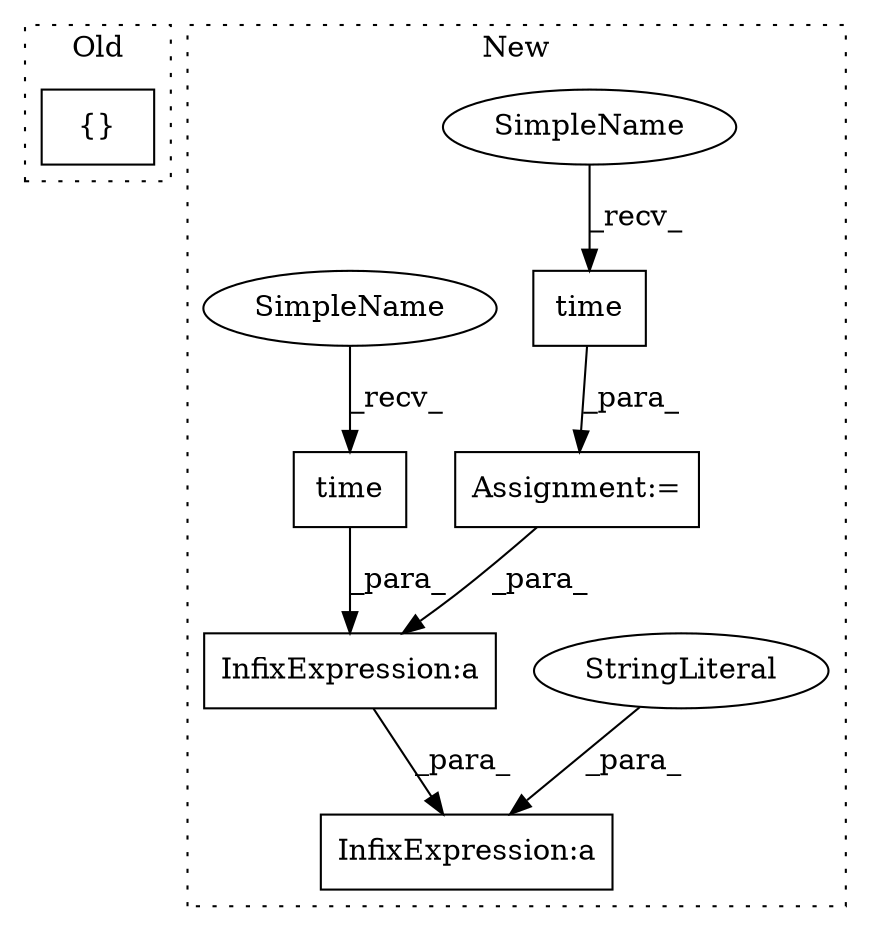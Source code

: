 digraph G {
subgraph cluster0 {
1 [label="{}" a="4" s="7985,7990" l="1,1" shape="box"];
label = "Old";
style="dotted";
}
subgraph cluster1 {
2 [label="time" a="32" s="9402" l="6" shape="box"];
3 [label="InfixExpression:a" a="27" s="9856" l="10" shape="box"];
4 [label="StringLiteral" a="45" s="9825" l="31" shape="ellipse"];
5 [label="time" a="32" s="9768" l="6" shape="box"];
6 [label="InfixExpression:a" a="27" s="9889" l="3" shape="box"];
7 [label="Assignment:=" a="7" s="9762" l="1" shape="box"];
8 [label="SimpleName" a="42" s="9763" l="4" shape="ellipse"];
9 [label="SimpleName" a="42" s="9397" l="4" shape="ellipse"];
label = "New";
style="dotted";
}
2 -> 6 [label="_para_"];
4 -> 3 [label="_para_"];
5 -> 7 [label="_para_"];
6 -> 3 [label="_para_"];
7 -> 6 [label="_para_"];
8 -> 5 [label="_recv_"];
9 -> 2 [label="_recv_"];
}
